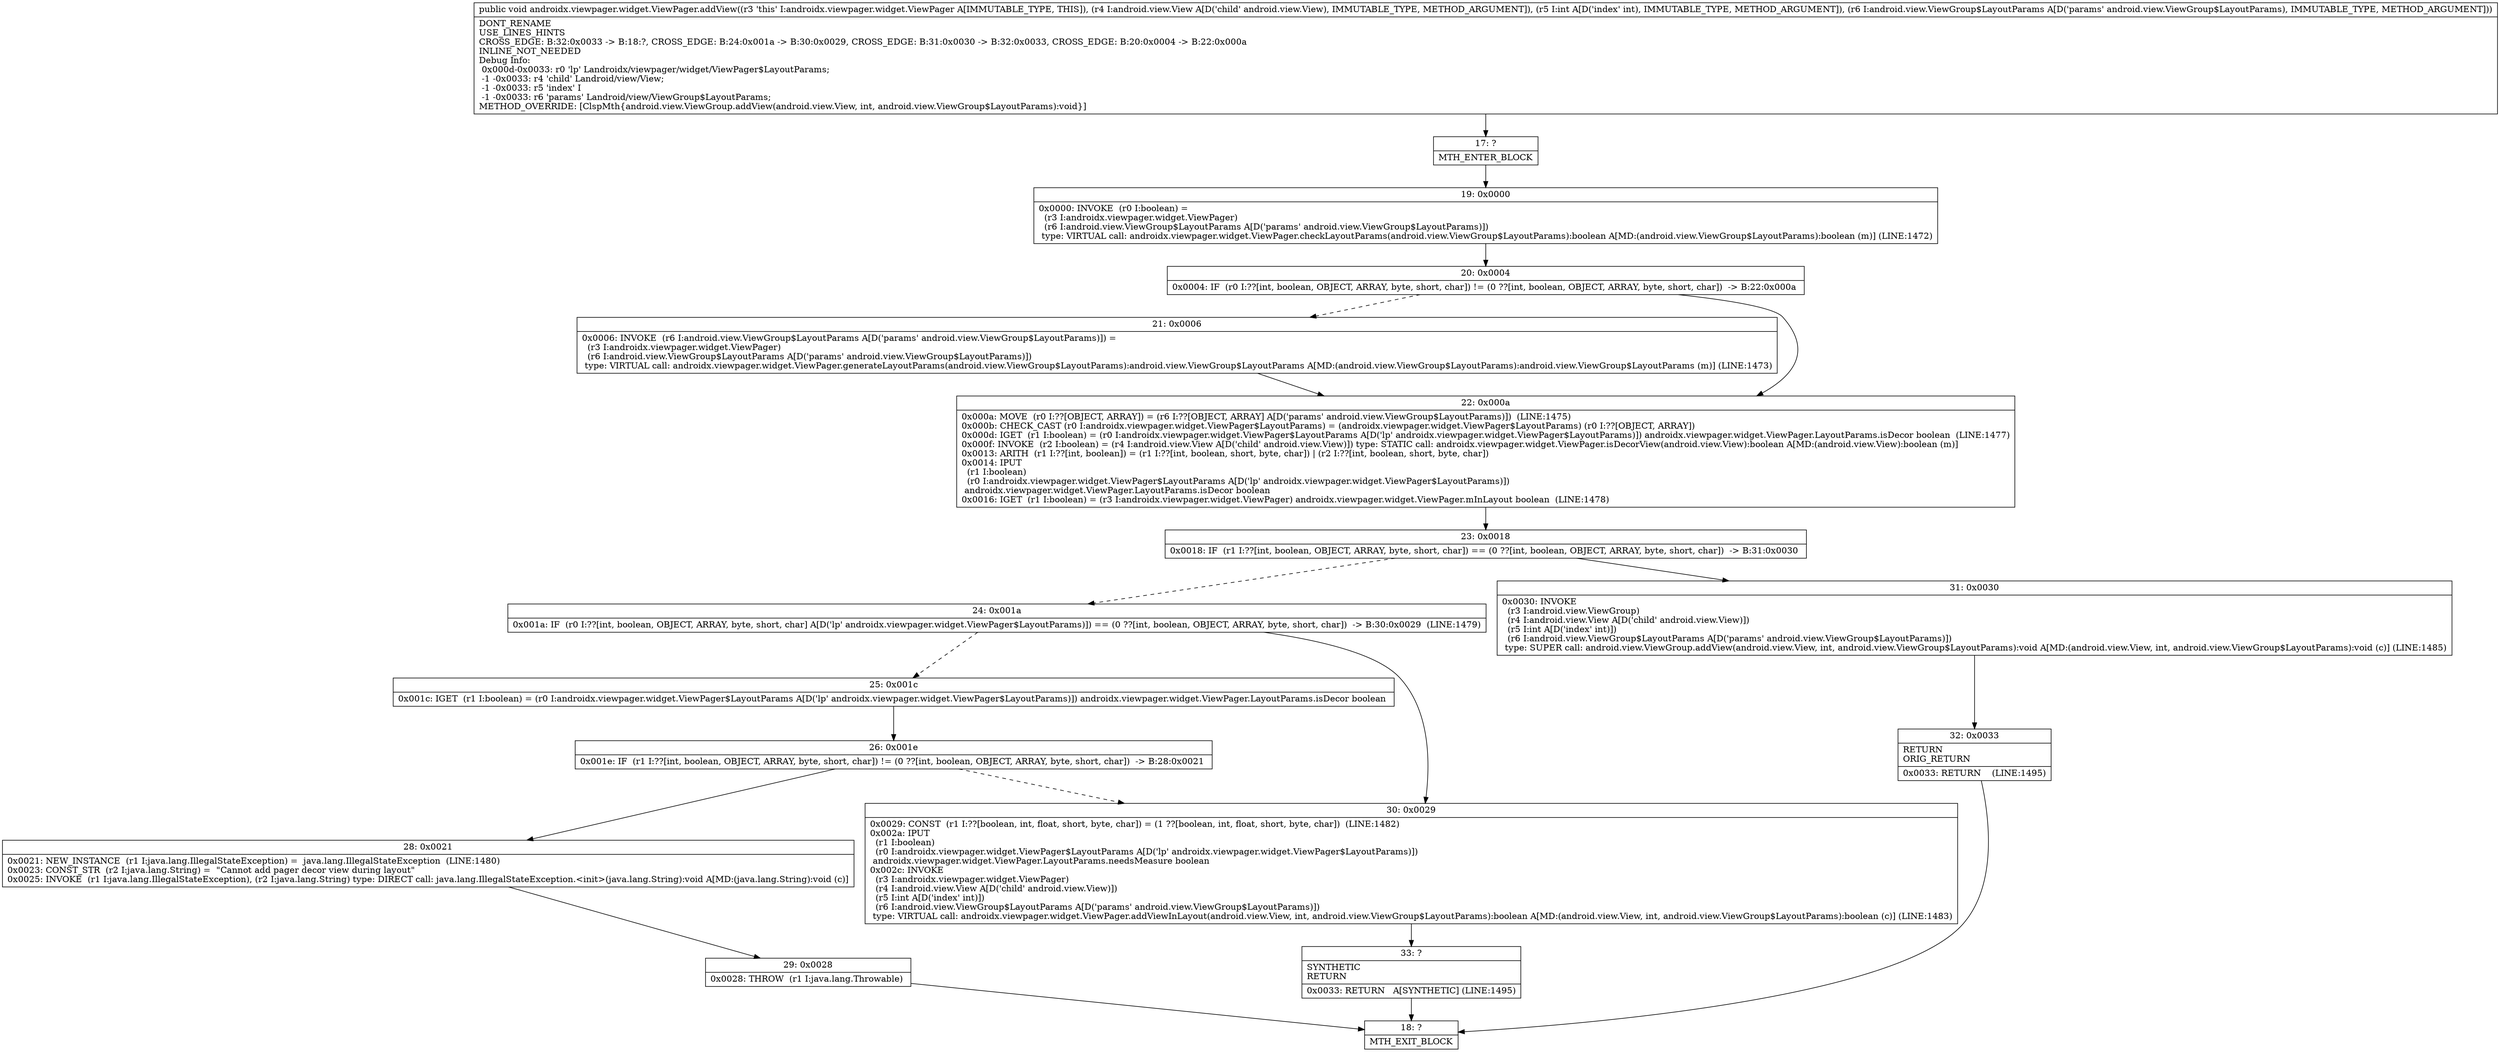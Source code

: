 digraph "CFG forandroidx.viewpager.widget.ViewPager.addView(Landroid\/view\/View;ILandroid\/view\/ViewGroup$LayoutParams;)V" {
Node_17 [shape=record,label="{17\:\ ?|MTH_ENTER_BLOCK\l}"];
Node_19 [shape=record,label="{19\:\ 0x0000|0x0000: INVOKE  (r0 I:boolean) = \l  (r3 I:androidx.viewpager.widget.ViewPager)\l  (r6 I:android.view.ViewGroup$LayoutParams A[D('params' android.view.ViewGroup$LayoutParams)])\l type: VIRTUAL call: androidx.viewpager.widget.ViewPager.checkLayoutParams(android.view.ViewGroup$LayoutParams):boolean A[MD:(android.view.ViewGroup$LayoutParams):boolean (m)] (LINE:1472)\l}"];
Node_20 [shape=record,label="{20\:\ 0x0004|0x0004: IF  (r0 I:??[int, boolean, OBJECT, ARRAY, byte, short, char]) != (0 ??[int, boolean, OBJECT, ARRAY, byte, short, char])  \-\> B:22:0x000a \l}"];
Node_21 [shape=record,label="{21\:\ 0x0006|0x0006: INVOKE  (r6 I:android.view.ViewGroup$LayoutParams A[D('params' android.view.ViewGroup$LayoutParams)]) = \l  (r3 I:androidx.viewpager.widget.ViewPager)\l  (r6 I:android.view.ViewGroup$LayoutParams A[D('params' android.view.ViewGroup$LayoutParams)])\l type: VIRTUAL call: androidx.viewpager.widget.ViewPager.generateLayoutParams(android.view.ViewGroup$LayoutParams):android.view.ViewGroup$LayoutParams A[MD:(android.view.ViewGroup$LayoutParams):android.view.ViewGroup$LayoutParams (m)] (LINE:1473)\l}"];
Node_22 [shape=record,label="{22\:\ 0x000a|0x000a: MOVE  (r0 I:??[OBJECT, ARRAY]) = (r6 I:??[OBJECT, ARRAY] A[D('params' android.view.ViewGroup$LayoutParams)])  (LINE:1475)\l0x000b: CHECK_CAST (r0 I:androidx.viewpager.widget.ViewPager$LayoutParams) = (androidx.viewpager.widget.ViewPager$LayoutParams) (r0 I:??[OBJECT, ARRAY]) \l0x000d: IGET  (r1 I:boolean) = (r0 I:androidx.viewpager.widget.ViewPager$LayoutParams A[D('lp' androidx.viewpager.widget.ViewPager$LayoutParams)]) androidx.viewpager.widget.ViewPager.LayoutParams.isDecor boolean  (LINE:1477)\l0x000f: INVOKE  (r2 I:boolean) = (r4 I:android.view.View A[D('child' android.view.View)]) type: STATIC call: androidx.viewpager.widget.ViewPager.isDecorView(android.view.View):boolean A[MD:(android.view.View):boolean (m)]\l0x0013: ARITH  (r1 I:??[int, boolean]) = (r1 I:??[int, boolean, short, byte, char]) \| (r2 I:??[int, boolean, short, byte, char]) \l0x0014: IPUT  \l  (r1 I:boolean)\l  (r0 I:androidx.viewpager.widget.ViewPager$LayoutParams A[D('lp' androidx.viewpager.widget.ViewPager$LayoutParams)])\l androidx.viewpager.widget.ViewPager.LayoutParams.isDecor boolean \l0x0016: IGET  (r1 I:boolean) = (r3 I:androidx.viewpager.widget.ViewPager) androidx.viewpager.widget.ViewPager.mInLayout boolean  (LINE:1478)\l}"];
Node_23 [shape=record,label="{23\:\ 0x0018|0x0018: IF  (r1 I:??[int, boolean, OBJECT, ARRAY, byte, short, char]) == (0 ??[int, boolean, OBJECT, ARRAY, byte, short, char])  \-\> B:31:0x0030 \l}"];
Node_24 [shape=record,label="{24\:\ 0x001a|0x001a: IF  (r0 I:??[int, boolean, OBJECT, ARRAY, byte, short, char] A[D('lp' androidx.viewpager.widget.ViewPager$LayoutParams)]) == (0 ??[int, boolean, OBJECT, ARRAY, byte, short, char])  \-\> B:30:0x0029  (LINE:1479)\l}"];
Node_25 [shape=record,label="{25\:\ 0x001c|0x001c: IGET  (r1 I:boolean) = (r0 I:androidx.viewpager.widget.ViewPager$LayoutParams A[D('lp' androidx.viewpager.widget.ViewPager$LayoutParams)]) androidx.viewpager.widget.ViewPager.LayoutParams.isDecor boolean \l}"];
Node_26 [shape=record,label="{26\:\ 0x001e|0x001e: IF  (r1 I:??[int, boolean, OBJECT, ARRAY, byte, short, char]) != (0 ??[int, boolean, OBJECT, ARRAY, byte, short, char])  \-\> B:28:0x0021 \l}"];
Node_28 [shape=record,label="{28\:\ 0x0021|0x0021: NEW_INSTANCE  (r1 I:java.lang.IllegalStateException) =  java.lang.IllegalStateException  (LINE:1480)\l0x0023: CONST_STR  (r2 I:java.lang.String) =  \"Cannot add pager decor view during layout\" \l0x0025: INVOKE  (r1 I:java.lang.IllegalStateException), (r2 I:java.lang.String) type: DIRECT call: java.lang.IllegalStateException.\<init\>(java.lang.String):void A[MD:(java.lang.String):void (c)]\l}"];
Node_29 [shape=record,label="{29\:\ 0x0028|0x0028: THROW  (r1 I:java.lang.Throwable) \l}"];
Node_18 [shape=record,label="{18\:\ ?|MTH_EXIT_BLOCK\l}"];
Node_30 [shape=record,label="{30\:\ 0x0029|0x0029: CONST  (r1 I:??[boolean, int, float, short, byte, char]) = (1 ??[boolean, int, float, short, byte, char])  (LINE:1482)\l0x002a: IPUT  \l  (r1 I:boolean)\l  (r0 I:androidx.viewpager.widget.ViewPager$LayoutParams A[D('lp' androidx.viewpager.widget.ViewPager$LayoutParams)])\l androidx.viewpager.widget.ViewPager.LayoutParams.needsMeasure boolean \l0x002c: INVOKE  \l  (r3 I:androidx.viewpager.widget.ViewPager)\l  (r4 I:android.view.View A[D('child' android.view.View)])\l  (r5 I:int A[D('index' int)])\l  (r6 I:android.view.ViewGroup$LayoutParams A[D('params' android.view.ViewGroup$LayoutParams)])\l type: VIRTUAL call: androidx.viewpager.widget.ViewPager.addViewInLayout(android.view.View, int, android.view.ViewGroup$LayoutParams):boolean A[MD:(android.view.View, int, android.view.ViewGroup$LayoutParams):boolean (c)] (LINE:1483)\l}"];
Node_33 [shape=record,label="{33\:\ ?|SYNTHETIC\lRETURN\l|0x0033: RETURN   A[SYNTHETIC] (LINE:1495)\l}"];
Node_31 [shape=record,label="{31\:\ 0x0030|0x0030: INVOKE  \l  (r3 I:android.view.ViewGroup)\l  (r4 I:android.view.View A[D('child' android.view.View)])\l  (r5 I:int A[D('index' int)])\l  (r6 I:android.view.ViewGroup$LayoutParams A[D('params' android.view.ViewGroup$LayoutParams)])\l type: SUPER call: android.view.ViewGroup.addView(android.view.View, int, android.view.ViewGroup$LayoutParams):void A[MD:(android.view.View, int, android.view.ViewGroup$LayoutParams):void (c)] (LINE:1485)\l}"];
Node_32 [shape=record,label="{32\:\ 0x0033|RETURN\lORIG_RETURN\l|0x0033: RETURN    (LINE:1495)\l}"];
MethodNode[shape=record,label="{public void androidx.viewpager.widget.ViewPager.addView((r3 'this' I:androidx.viewpager.widget.ViewPager A[IMMUTABLE_TYPE, THIS]), (r4 I:android.view.View A[D('child' android.view.View), IMMUTABLE_TYPE, METHOD_ARGUMENT]), (r5 I:int A[D('index' int), IMMUTABLE_TYPE, METHOD_ARGUMENT]), (r6 I:android.view.ViewGroup$LayoutParams A[D('params' android.view.ViewGroup$LayoutParams), IMMUTABLE_TYPE, METHOD_ARGUMENT]))  | DONT_RENAME\lUSE_LINES_HINTS\lCROSS_EDGE: B:32:0x0033 \-\> B:18:?, CROSS_EDGE: B:24:0x001a \-\> B:30:0x0029, CROSS_EDGE: B:31:0x0030 \-\> B:32:0x0033, CROSS_EDGE: B:20:0x0004 \-\> B:22:0x000a\lINLINE_NOT_NEEDED\lDebug Info:\l  0x000d\-0x0033: r0 'lp' Landroidx\/viewpager\/widget\/ViewPager$LayoutParams;\l  \-1 \-0x0033: r4 'child' Landroid\/view\/View;\l  \-1 \-0x0033: r5 'index' I\l  \-1 \-0x0033: r6 'params' Landroid\/view\/ViewGroup$LayoutParams;\lMETHOD_OVERRIDE: [ClspMth\{android.view.ViewGroup.addView(android.view.View, int, android.view.ViewGroup$LayoutParams):void\}]\l}"];
MethodNode -> Node_17;Node_17 -> Node_19;
Node_19 -> Node_20;
Node_20 -> Node_21[style=dashed];
Node_20 -> Node_22;
Node_21 -> Node_22;
Node_22 -> Node_23;
Node_23 -> Node_24[style=dashed];
Node_23 -> Node_31;
Node_24 -> Node_25[style=dashed];
Node_24 -> Node_30;
Node_25 -> Node_26;
Node_26 -> Node_28;
Node_26 -> Node_30[style=dashed];
Node_28 -> Node_29;
Node_29 -> Node_18;
Node_30 -> Node_33;
Node_33 -> Node_18;
Node_31 -> Node_32;
Node_32 -> Node_18;
}

